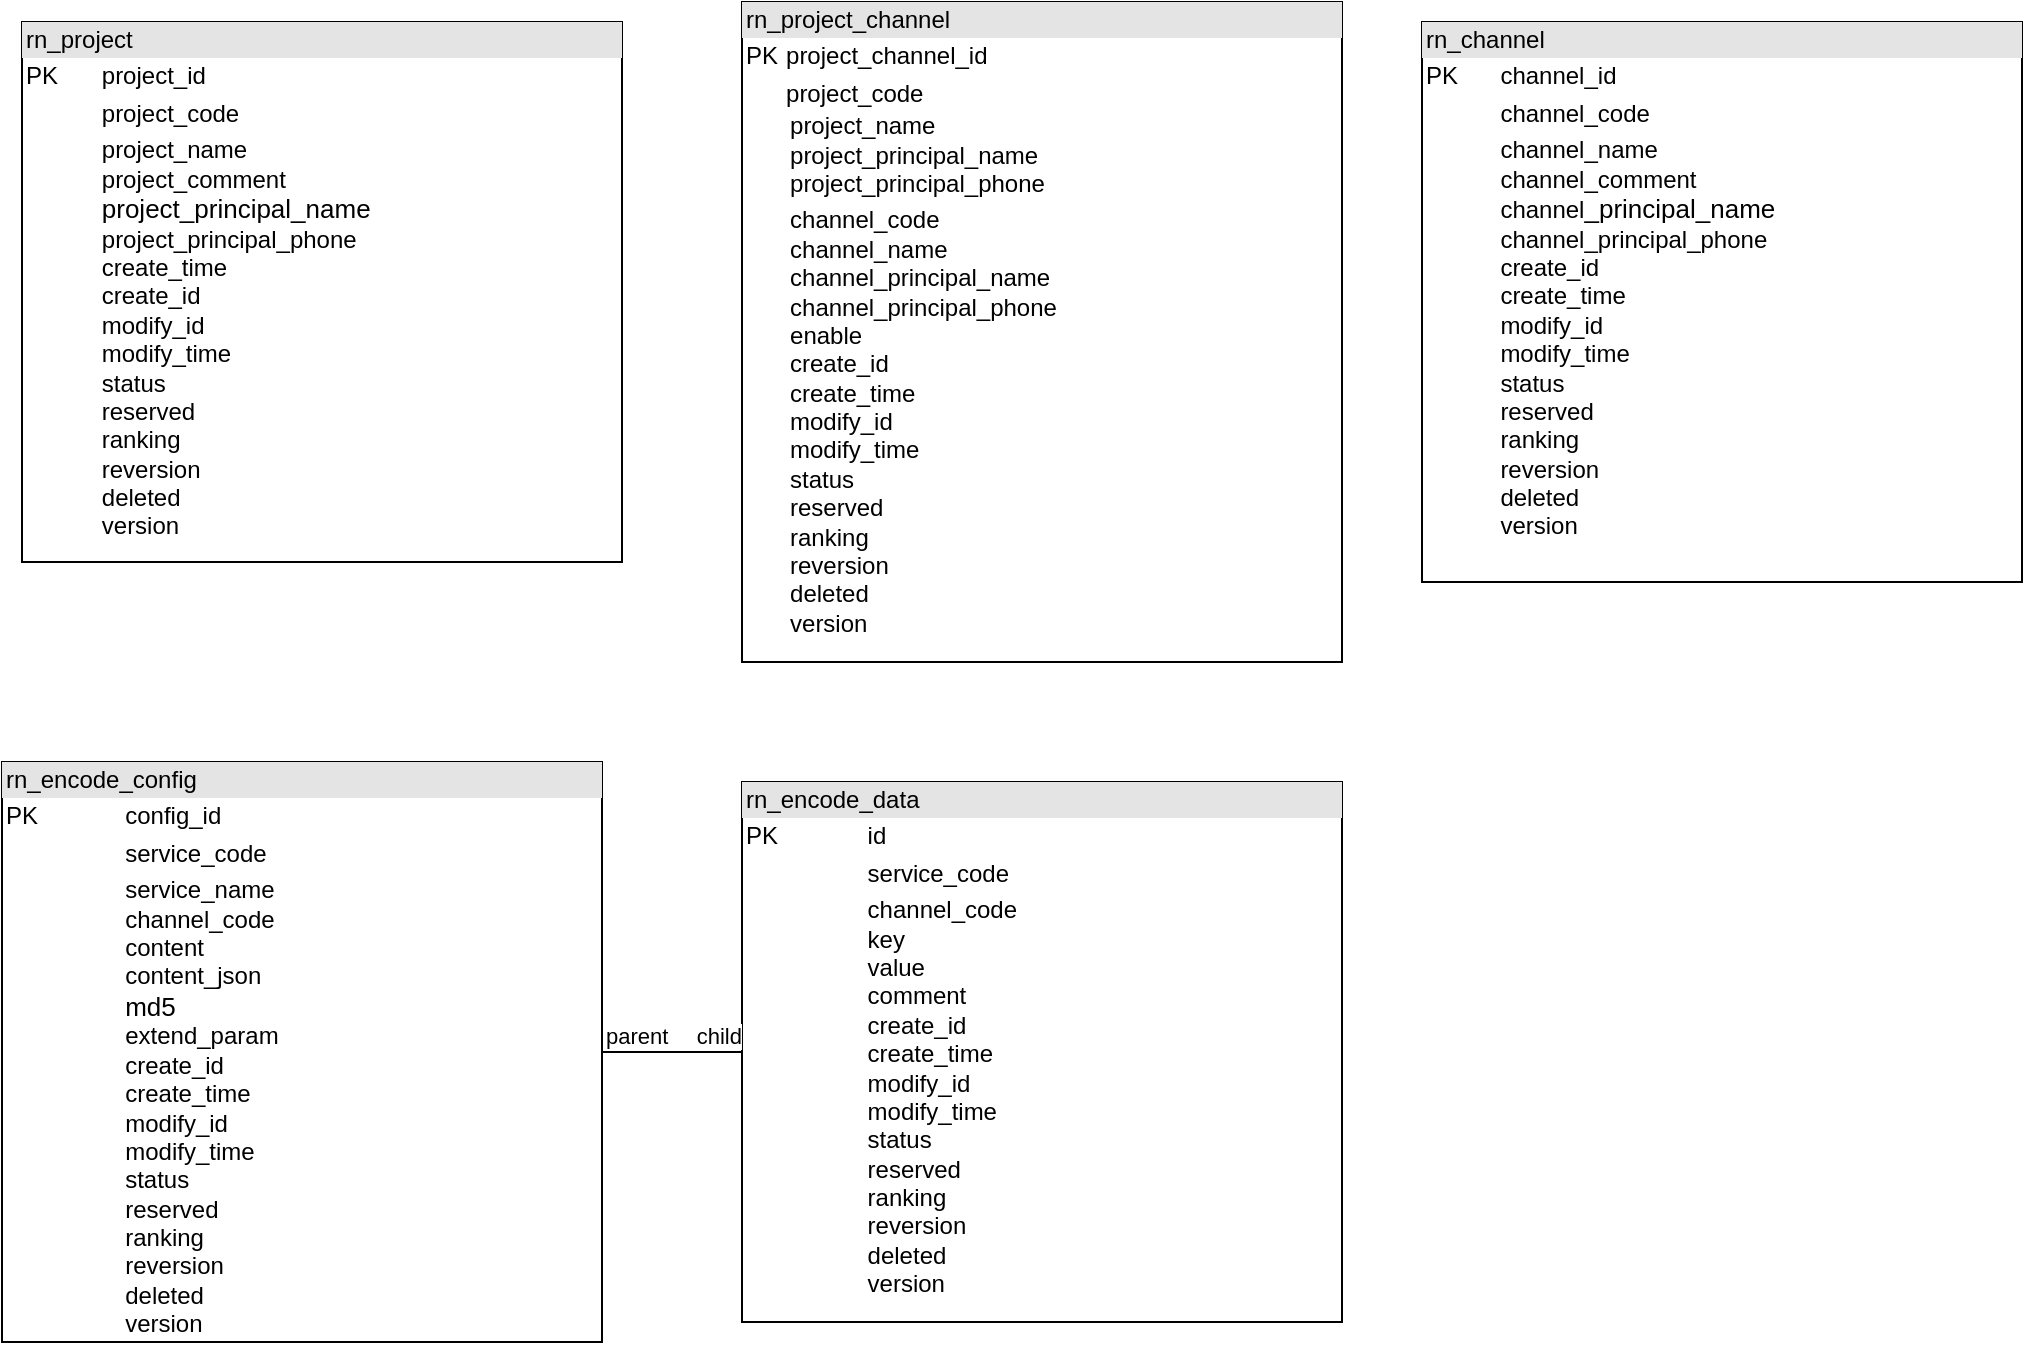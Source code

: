 <mxfile version="20.2.7" type="github">
  <diagram id="qopNcwNLVC1ksKuIdmXW" name="第 1 页">
    <mxGraphModel dx="1359" dy="741" grid="1" gridSize="10" guides="1" tooltips="1" connect="1" arrows="1" fold="1" page="1" pageScale="1" pageWidth="1169" pageHeight="827" math="0" shadow="0">
      <root>
        <mxCell id="0" />
        <mxCell id="1" parent="0" />
        <mxCell id="nVqcEutKuNTegrcjTOpu-4" value="&lt;div style=&quot;box-sizing:border-box;width:100%;background:#e4e4e4;padding:2px;&quot;&gt;rn_project&lt;/div&gt;&lt;table style=&quot;width:100%;font-size:1em;&quot; cellpadding=&quot;2&quot; cellspacing=&quot;0&quot;&gt;&lt;tbody&gt;&lt;tr&gt;&lt;td&gt;PK&lt;/td&gt;&lt;td&gt;project_id&lt;/td&gt;&lt;/tr&gt;&lt;tr&gt;&lt;td&gt;&lt;br&gt;&lt;/td&gt;&lt;td&gt;project_code&lt;/td&gt;&lt;/tr&gt;&lt;tr&gt;&lt;td&gt;&lt;/td&gt;&lt;td&gt;project_name&lt;br&gt;project_comment&lt;br&gt;&lt;span style=&quot;font-family: Arial, sans-serif; font-size: 13px; background-color: rgb(255, 255, 255);&quot;&gt;project_principal_name&lt;br&gt;&lt;/span&gt;project_principal_phone&lt;br&gt;create_time&lt;br&gt;create_id&lt;br&gt;modify_id&lt;br&gt;modify_time&lt;br&gt;status&lt;br&gt;reserved&lt;br&gt;ranking&lt;br&gt;reversion&lt;br&gt;deleted&lt;br&gt;version&lt;br&gt;&lt;br&gt;&lt;/td&gt;&lt;/tr&gt;&lt;/tbody&gt;&lt;/table&gt;" style="verticalAlign=top;align=left;overflow=fill;html=1;" parent="1" vertex="1">
          <mxGeometry x="30" y="20" width="300" height="270" as="geometry" />
        </mxCell>
        <mxCell id="PQHih6_ASScDzGET-Ab5-1" value="&lt;div style=&quot;box-sizing:border-box;width:100%;background:#e4e4e4;padding:2px;&quot;&gt;rn_channel&lt;/div&gt;&lt;table style=&quot;width:100%;font-size:1em;&quot; cellpadding=&quot;2&quot; cellspacing=&quot;0&quot;&gt;&lt;tbody&gt;&lt;tr&gt;&lt;td&gt;PK&lt;/td&gt;&lt;td&gt;channel_id&lt;/td&gt;&lt;/tr&gt;&lt;tr&gt;&lt;td&gt;&lt;br&gt;&lt;/td&gt;&lt;td&gt;channel_code&lt;/td&gt;&lt;/tr&gt;&lt;tr&gt;&lt;td&gt;&lt;/td&gt;&lt;td&gt;channel_name&lt;br&gt;channel_comment&lt;br&gt;channel&lt;span style=&quot;font-family: Arial, sans-serif; font-size: 13px; background-color: rgb(255, 255, 255);&quot;&gt;_principal_name&lt;br&gt;&lt;/span&gt;channel_principal_phone&lt;br&gt;create_id&lt;br&gt;create_time&lt;br&gt;modify_id&lt;br&gt;modify_time&lt;br&gt;status&lt;br&gt;reserved&lt;br&gt;ranking&lt;br&gt;reversion&lt;br&gt;deleted&lt;br&gt;version&lt;br&gt;&lt;br&gt;&lt;/td&gt;&lt;/tr&gt;&lt;/tbody&gt;&lt;/table&gt;" style="verticalAlign=top;align=left;overflow=fill;html=1;" parent="1" vertex="1">
          <mxGeometry x="730" y="20" width="300" height="280" as="geometry" />
        </mxCell>
        <mxCell id="PQHih6_ASScDzGET-Ab5-8" value="&lt;div style=&quot;box-sizing:border-box;width:100%;background:#e4e4e4;padding:2px;&quot;&gt;rn_encode_config&lt;/div&gt;&lt;table style=&quot;width:100%;font-size:1em;&quot; cellpadding=&quot;2&quot; cellspacing=&quot;0&quot;&gt;&lt;tbody&gt;&lt;tr&gt;&lt;td&gt;PK&lt;/td&gt;&lt;td&gt;config_id&lt;/td&gt;&lt;/tr&gt;&lt;tr&gt;&lt;td&gt;&lt;br&gt;&lt;/td&gt;&lt;td&gt;service_code&lt;/td&gt;&lt;/tr&gt;&lt;tr&gt;&lt;td&gt;&lt;/td&gt;&lt;td&gt;service_name&lt;br&gt;channel_code&lt;br&gt;content&lt;br&gt;content_json&lt;br&gt;&lt;span style=&quot;font-family: Arial, sans-serif; font-size: 13px; background-color: rgb(255, 255, 255);&quot;&gt;md5&lt;br&gt;&lt;/span&gt;extend_param&lt;br&gt;create_id&lt;br&gt;create_time&lt;br&gt;modify_id&lt;br&gt;modify_time&lt;br&gt;status&lt;br&gt;reserved&lt;br&gt;ranking&lt;br&gt;reversion&lt;br&gt;deleted&lt;br&gt;version&lt;br&gt;&lt;br&gt;&lt;/td&gt;&lt;/tr&gt;&lt;/tbody&gt;&lt;/table&gt;" style="verticalAlign=top;align=left;overflow=fill;html=1;" parent="1" vertex="1">
          <mxGeometry x="20" y="390" width="300" height="290" as="geometry" />
        </mxCell>
        <mxCell id="PQHih6_ASScDzGET-Ab5-9" value="&lt;div style=&quot;box-sizing:border-box;width:100%;background:#e4e4e4;padding:2px;&quot;&gt;rn_encode_data&lt;/div&gt;&lt;table style=&quot;width:100%;font-size:1em;&quot; cellpadding=&quot;2&quot; cellspacing=&quot;0&quot;&gt;&lt;tbody&gt;&lt;tr&gt;&lt;td&gt;PK&lt;/td&gt;&lt;td&gt;id&lt;/td&gt;&lt;/tr&gt;&lt;tr&gt;&lt;td&gt;&lt;br&gt;&lt;/td&gt;&lt;td&gt;service_code&lt;/td&gt;&lt;/tr&gt;&lt;tr&gt;&lt;td&gt;&lt;/td&gt;&lt;td&gt;channel_code&lt;br&gt;key&lt;br&gt;value&lt;br&gt;comment&lt;br&gt;create_id&lt;br&gt;create_time&lt;br&gt;modify_id&lt;br&gt;modify_time&lt;br&gt;status&lt;br&gt;reserved&lt;br&gt;ranking&lt;br&gt;reversion&lt;br&gt;deleted&lt;br&gt;version&lt;br&gt;&lt;br&gt;&lt;/td&gt;&lt;/tr&gt;&lt;/tbody&gt;&lt;/table&gt;" style="verticalAlign=top;align=left;overflow=fill;html=1;" parent="1" vertex="1">
          <mxGeometry x="390" y="400" width="300" height="270" as="geometry" />
        </mxCell>
        <mxCell id="xCB_iZxFX-S1gXm13Ojc-2" value="" style="endArrow=none;html=1;edgeStyle=orthogonalEdgeStyle;rounded=0;fontColor=#000000;exitX=1;exitY=0.5;exitDx=0;exitDy=0;entryX=0;entryY=0.5;entryDx=0;entryDy=0;" edge="1" parent="1" source="PQHih6_ASScDzGET-Ab5-8" target="PQHih6_ASScDzGET-Ab5-9">
          <mxGeometry relative="1" as="geometry">
            <mxPoint x="310" y="520" as="sourcePoint" />
            <mxPoint x="470" y="520" as="targetPoint" />
          </mxGeometry>
        </mxCell>
        <mxCell id="xCB_iZxFX-S1gXm13Ojc-3" value="parent" style="edgeLabel;resizable=0;html=1;align=left;verticalAlign=bottom;fontColor=#000000;" connectable="0" vertex="1" parent="xCB_iZxFX-S1gXm13Ojc-2">
          <mxGeometry x="-1" relative="1" as="geometry" />
        </mxCell>
        <mxCell id="xCB_iZxFX-S1gXm13Ojc-4" value="child" style="edgeLabel;resizable=0;html=1;align=right;verticalAlign=bottom;fontColor=#000000;" connectable="0" vertex="1" parent="xCB_iZxFX-S1gXm13Ojc-2">
          <mxGeometry x="1" relative="1" as="geometry" />
        </mxCell>
        <mxCell id="xCB_iZxFX-S1gXm13Ojc-6" value="&lt;div style=&quot;box-sizing:border-box;width:100%;background:#e4e4e4;padding:2px;&quot;&gt;rn_project_channel&lt;/div&gt;&lt;table style=&quot;width:100%;font-size:1em;&quot; cellpadding=&quot;2&quot; cellspacing=&quot;0&quot;&gt;&lt;tbody&gt;&lt;tr&gt;&lt;td&gt;PK&lt;/td&gt;&lt;td&gt;project_channel_id&lt;br&gt;&lt;/td&gt;&lt;/tr&gt;&lt;tr&gt;&lt;td&gt;&lt;br&gt;&lt;/td&gt;&lt;td&gt;project_code&lt;br&gt;&lt;table style=&quot;font-size: 1em; width: 300px;&quot; cellpadding=&quot;2&quot; cellspacing=&quot;0&quot;&gt;&lt;tbody&gt;&lt;tr&gt;&lt;td&gt;project_name&lt;br&gt;project_principal_name&lt;br&gt;project_principal_phone&lt;br&gt;&lt;/td&gt;&lt;/tr&gt;&lt;tr&gt;&lt;td&gt;channel_code&lt;br&gt;channel_name&lt;br&gt;channel_principal_name&lt;br&gt;channel_principal_phone&lt;br&gt;enable&lt;br&gt;create_id&lt;br&gt;create_time&lt;br&gt;modify_id&lt;br&gt;modify_time&lt;br&gt;status&lt;br&gt;reserved&lt;br&gt;ranking&lt;br&gt;reversion&lt;br&gt;deleted&lt;br&gt;version&lt;br&gt;&lt;/td&gt;&lt;td&gt;&lt;br&gt;&lt;/td&gt;&lt;/tr&gt;&lt;/tbody&gt;&lt;/table&gt;&lt;/td&gt;&lt;/tr&gt;&lt;tr&gt;&lt;td&gt;&lt;/td&gt;&lt;td&gt;&lt;br&gt;&lt;br&gt;&lt;/td&gt;&lt;/tr&gt;&lt;/tbody&gt;&lt;/table&gt;" style="verticalAlign=top;align=left;overflow=fill;html=1;" vertex="1" parent="1">
          <mxGeometry x="390" y="10" width="300" height="330" as="geometry" />
        </mxCell>
      </root>
    </mxGraphModel>
  </diagram>
</mxfile>
